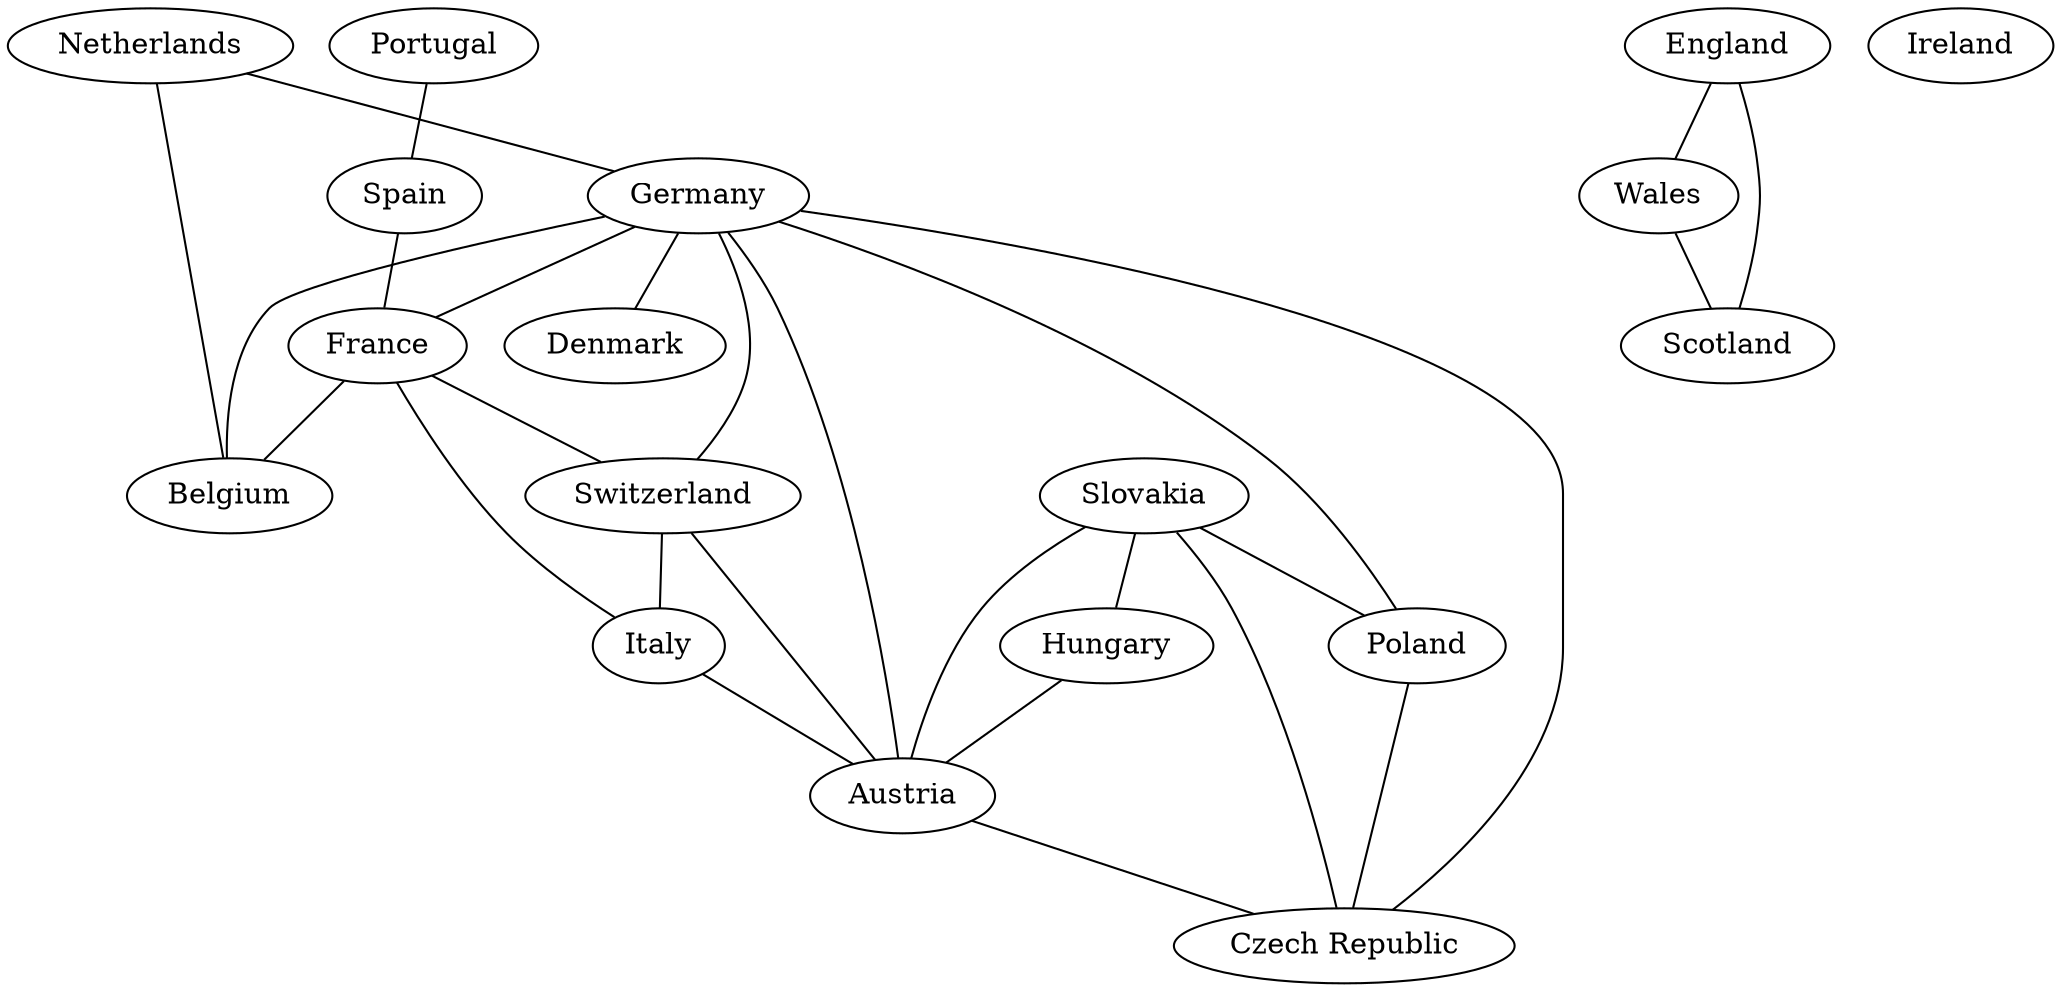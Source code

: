 graph graphname {
Netherlands;
Italy;
"Czech Republic";
Portugal;
England;
Denmark;
Poland;
Scotland;
France;
Switzerland;
Austria;
Germany;
Ireland;
Hungary;
Belgium;
Slovakia;
Wales;
Spain;
Austria -- "Czech Republic";
Spain -- France;
Switzerland -- Austria;
Hungary -- Austria;
Wales -- Scotland;
Slovakia -- Poland;
Germany -- Denmark;
Slovakia -- Austria;
Germany -- France;
Belgium -- Germany;
Poland -- "Czech Republic";
France -- Switzerland;
Italy -- Austria;
Germany -- Poland;
England -- Wales;
Slovakia -- Hungary;
France -- Italy;
Austria -- Germany;
Netherlands -- Belgium;
France -- Belgium;
Germany -- Switzerland;
Netherlands -- Germany;
Portugal -- Spain;
Scotland -- England;
Slovakia -- "Czech Republic";
Switzerland -- Italy;
"Czech Republic" -- Germany;
}
